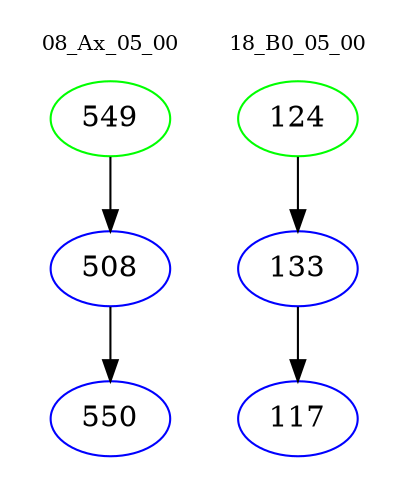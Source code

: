digraph{
subgraph cluster_0 {
color = white
label = "08_Ax_05_00";
fontsize=10;
T0_549 [label="549", color="green"]
T0_549 -> T0_508 [color="black"]
T0_508 [label="508", color="blue"]
T0_508 -> T0_550 [color="black"]
T0_550 [label="550", color="blue"]
}
subgraph cluster_1 {
color = white
label = "18_B0_05_00";
fontsize=10;
T1_124 [label="124", color="green"]
T1_124 -> T1_133 [color="black"]
T1_133 [label="133", color="blue"]
T1_133 -> T1_117 [color="black"]
T1_117 [label="117", color="blue"]
}
}
